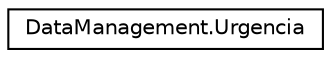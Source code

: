digraph "Graphical Class Hierarchy"
{
 // LATEX_PDF_SIZE
  edge [fontname="Helvetica",fontsize="10",labelfontname="Helvetica",labelfontsize="10"];
  node [fontname="Helvetica",fontsize="10",shape=record];
  rankdir="LR";
  Node0 [label="DataManagement.Urgencia",height=0.2,width=0.4,color="black", fillcolor="white", style="filled",URL="$class_data_management_1_1_urgencia.html",tooltip="This class manages utentes that arrive on Urgencia"];
}
